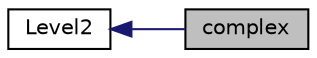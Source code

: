 digraph "complex"
{
  edge [fontname="Helvetica",fontsize="10",labelfontname="Helvetica",labelfontsize="10"];
  node [fontname="Helvetica",fontsize="10",shape=record];
  rankdir=LR;
  Node0 [label="complex",height=0.2,width=0.4,color="black", fillcolor="grey75", style="filled" fontcolor="black"];
  Node1 [label="Level2",height=0.2,width=0.4,color="black", fillcolor="white", style="filled",URL="$group__level2.html"];
  Node1->Node0 [shape=plaintext, color="midnightblue", dir="back", style="solid"];
}
